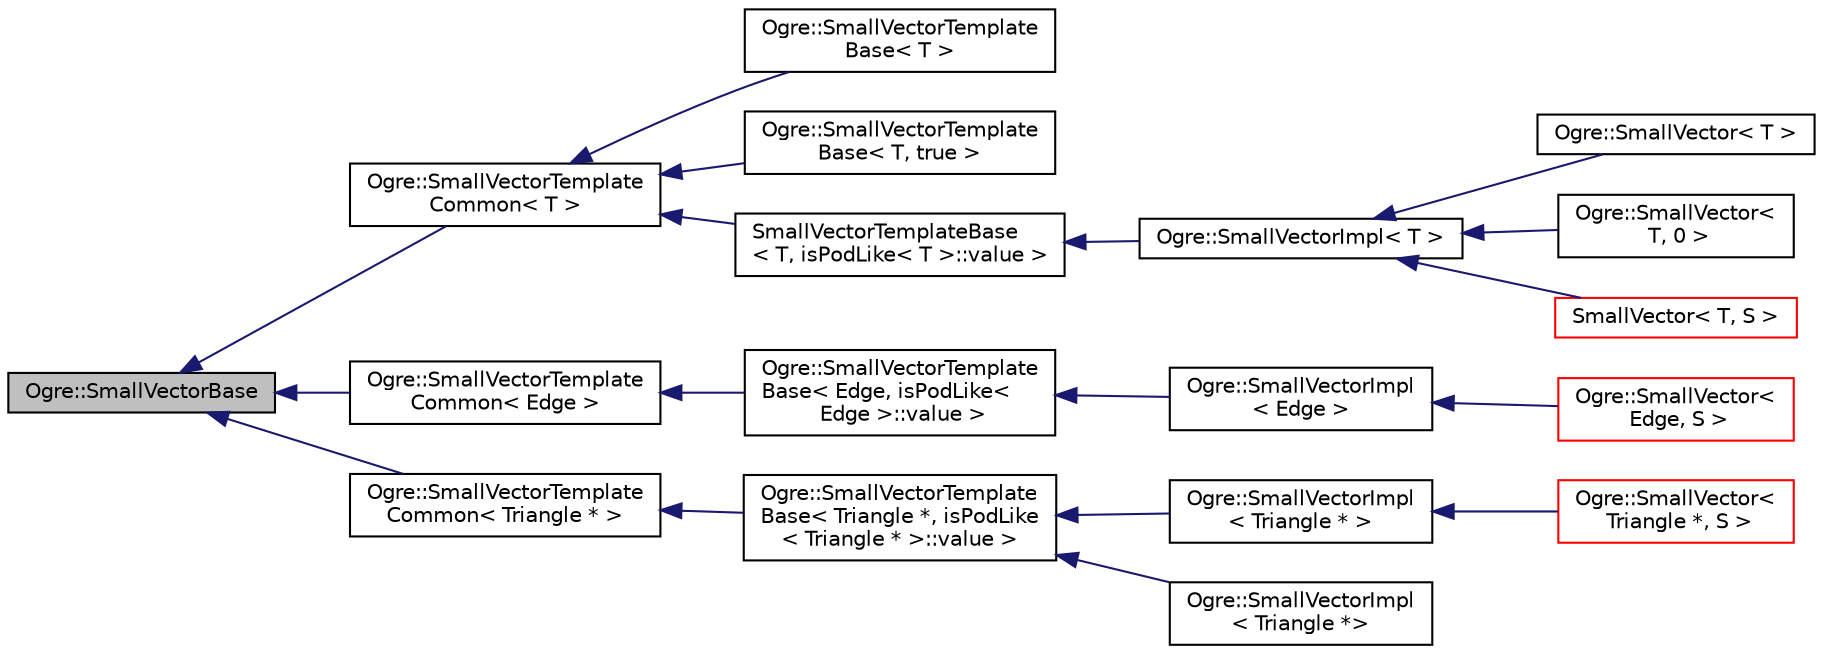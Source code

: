 digraph "Ogre::SmallVectorBase"
{
  bgcolor="transparent";
  edge [fontname="Helvetica",fontsize="10",labelfontname="Helvetica",labelfontsize="10"];
  node [fontname="Helvetica",fontsize="10",shape=record];
  rankdir="LR";
  Node0 [label="Ogre::SmallVectorBase",height=0.2,width=0.4,color="black", fillcolor="grey75", style="filled", fontcolor="black"];
  Node0 -> Node1 [dir="back",color="midnightblue",fontsize="10",style="solid",fontname="Helvetica"];
  Node1 [label="Ogre::SmallVectorTemplate\lCommon\< T \>",height=0.2,width=0.4,color="black",URL="$class_ogre_1_1_small_vector_template_common.html"];
  Node1 -> Node2 [dir="back",color="midnightblue",fontsize="10",style="solid",fontname="Helvetica"];
  Node2 [label="Ogre::SmallVectorTemplate\lBase\< T \>",height=0.2,width=0.4,color="black",URL="$class_ogre_1_1_small_vector_template_base.html",tooltip="SmallVectorTemplateBase<isPodLike = false> - This is where we put method implementations that are des..."];
  Node1 -> Node3 [dir="back",color="midnightblue",fontsize="10",style="solid",fontname="Helvetica"];
  Node3 [label="Ogre::SmallVectorTemplate\lBase\< T, true \>",height=0.2,width=0.4,color="black",URL="$class_ogre_1_1_small_vector_template_base_3_01_t_00_01true_01_4.html",tooltip="SmallVectorTemplateBase<isPodLike = true> - This is where we put method implementations that are desi..."];
  Node1 -> Node4 [dir="back",color="midnightblue",fontsize="10",style="solid",fontname="Helvetica"];
  Node4 [label="SmallVectorTemplateBase\l\< T, isPodLike\< T \>::value \>",height=0.2,width=0.4,color="black",URL="$class_ogre_1_1_small_vector_template_base.html"];
  Node4 -> Node5 [dir="back",color="midnightblue",fontsize="10",style="solid",fontname="Helvetica"];
  Node5 [label="Ogre::SmallVectorImpl\< T \>",height=0.2,width=0.4,color="black",URL="$class_ogre_1_1_small_vector_impl.html",tooltip="SmallVectorImpl - This class consists of common code factored out of the SmallVector class to reduce ..."];
  Node5 -> Node6 [dir="back",color="midnightblue",fontsize="10",style="solid",fontname="Helvetica"];
  Node6 [label="Ogre::SmallVector\< T \>",height=0.2,width=0.4,color="black",URL="$class_ogre_1_1_small_vector.html",tooltip="SmallVector - This is a &#39;vector&#39; (really, a variable-sized array), optimized for the case when the ar..."];
  Node5 -> Node7 [dir="back",color="midnightblue",fontsize="10",style="solid",fontname="Helvetica"];
  Node7 [label="Ogre::SmallVector\<\l T, 0 \>",height=0.2,width=0.4,color="black",URL="$class_ogre_1_1_small_vector_3_01_t_00_010_01_4.html",tooltip="Specialize SmallVector at N=0. "];
  Node5 -> Node8 [dir="back",color="midnightblue",fontsize="10",style="solid",fontname="Helvetica"];
  Node8 [label="SmallVector\< T, S \>",height=0.2,width=0.4,color="red",URL="$class_ogre_1_1_small_vector.html"];
  Node0 -> Node10 [dir="back",color="midnightblue",fontsize="10",style="solid",fontname="Helvetica"];
  Node10 [label="Ogre::SmallVectorTemplate\lCommon\< Edge \>",height=0.2,width=0.4,color="black",URL="$class_ogre_1_1_small_vector_template_common.html"];
  Node10 -> Node11 [dir="back",color="midnightblue",fontsize="10",style="solid",fontname="Helvetica"];
  Node11 [label="Ogre::SmallVectorTemplate\lBase\< Edge, isPodLike\<\l Edge \>::value \>",height=0.2,width=0.4,color="black",URL="$class_ogre_1_1_small_vector_template_base.html"];
  Node11 -> Node12 [dir="back",color="midnightblue",fontsize="10",style="solid",fontname="Helvetica"];
  Node12 [label="Ogre::SmallVectorImpl\l\< Edge \>",height=0.2,width=0.4,color="black",URL="$class_ogre_1_1_small_vector_impl.html"];
  Node12 -> Node13 [dir="back",color="midnightblue",fontsize="10",style="solid",fontname="Helvetica"];
  Node13 [label="Ogre::SmallVector\<\l Edge, S \>",height=0.2,width=0.4,color="red",URL="$class_ogre_1_1_small_vector.html"];
  Node0 -> Node15 [dir="back",color="midnightblue",fontsize="10",style="solid",fontname="Helvetica"];
  Node15 [label="Ogre::SmallVectorTemplate\lCommon\< Triangle * \>",height=0.2,width=0.4,color="black",URL="$class_ogre_1_1_small_vector_template_common.html"];
  Node15 -> Node16 [dir="back",color="midnightblue",fontsize="10",style="solid",fontname="Helvetica"];
  Node16 [label="Ogre::SmallVectorTemplate\lBase\< Triangle *, isPodLike\l\< Triangle * \>::value \>",height=0.2,width=0.4,color="black",URL="$class_ogre_1_1_small_vector_template_base.html"];
  Node16 -> Node17 [dir="back",color="midnightblue",fontsize="10",style="solid",fontname="Helvetica"];
  Node17 [label="Ogre::SmallVectorImpl\l\< Triangle * \>",height=0.2,width=0.4,color="black",URL="$class_ogre_1_1_small_vector_impl.html"];
  Node17 -> Node18 [dir="back",color="midnightblue",fontsize="10",style="solid",fontname="Helvetica"];
  Node18 [label="Ogre::SmallVector\<\l Triangle *, S \>",height=0.2,width=0.4,color="red",URL="$class_ogre_1_1_small_vector.html"];
  Node16 -> Node20 [dir="back",color="midnightblue",fontsize="10",style="solid",fontname="Helvetica"];
  Node20 [label="Ogre::SmallVectorImpl\l\< Triangle *\>",height=0.2,width=0.4,color="black",URL="$class_ogre_1_1_small_vector_impl.html"];
}
